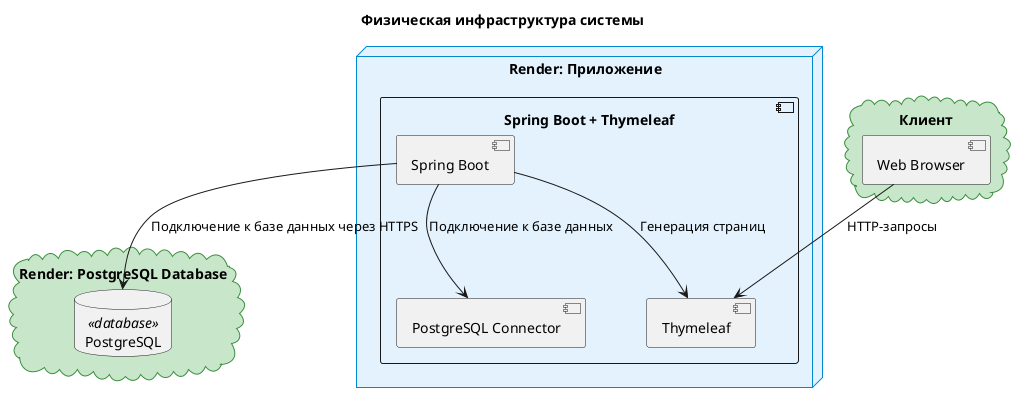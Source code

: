 @startuml
title Физическая инфраструктура системы

node "Render: Приложение" {
    skinparam node {
        BackgroundColor #E3F2FD
        BorderColor #0288D1
    }
    component "Spring Boot + Thymeleaf" {
        [Spring Boot] --> [Thymeleaf] : Генерация страниц
        [Spring Boot] --> [PostgreSQL Connector] : Подключение к базе данных
    }
}

cloud "Render: PostgreSQL Database" {
    skinparam cloud {
        BackgroundColor #FFEBEE
        BorderColor #D32F2F
    }
    database "PostgreSQL" <<database>> {
    }
}

[Spring Boot] --> [PostgreSQL] : Подключение к базе данных через HTTPS

cloud "Клиент" {
    skinparam cloud {
        BackgroundColor #C8E6C9
        BorderColor #388E3C
    }
    [Web Browser] --> [Thymeleaf] : HTTP-запросы
}

@enduml
